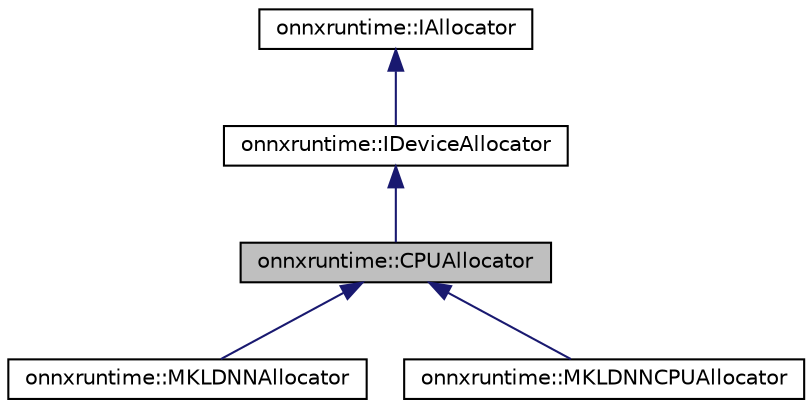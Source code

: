 digraph "onnxruntime::CPUAllocator"
{
  edge [fontname="Helvetica",fontsize="10",labelfontname="Helvetica",labelfontsize="10"];
  node [fontname="Helvetica",fontsize="10",shape=record];
  Node0 [label="onnxruntime::CPUAllocator",height=0.2,width=0.4,color="black", fillcolor="grey75", style="filled", fontcolor="black"];
  Node1 -> Node0 [dir="back",color="midnightblue",fontsize="10",style="solid"];
  Node1 [label="onnxruntime::IDeviceAllocator",height=0.2,width=0.4,color="black", fillcolor="white", style="filled",URL="$classonnxruntime_1_1IDeviceAllocator.html"];
  Node2 -> Node1 [dir="back",color="midnightblue",fontsize="10",style="solid"];
  Node2 [label="onnxruntime::IAllocator",height=0.2,width=0.4,color="black", fillcolor="white", style="filled",URL="$classonnxruntime_1_1IAllocator.html"];
  Node0 -> Node3 [dir="back",color="midnightblue",fontsize="10",style="solid"];
  Node3 [label="onnxruntime::MKLDNNAllocator",height=0.2,width=0.4,color="black", fillcolor="white", style="filled",URL="$classonnxruntime_1_1MKLDNNAllocator.html"];
  Node0 -> Node4 [dir="back",color="midnightblue",fontsize="10",style="solid"];
  Node4 [label="onnxruntime::MKLDNNCPUAllocator",height=0.2,width=0.4,color="black", fillcolor="white", style="filled",URL="$classonnxruntime_1_1MKLDNNCPUAllocator.html"];
}
